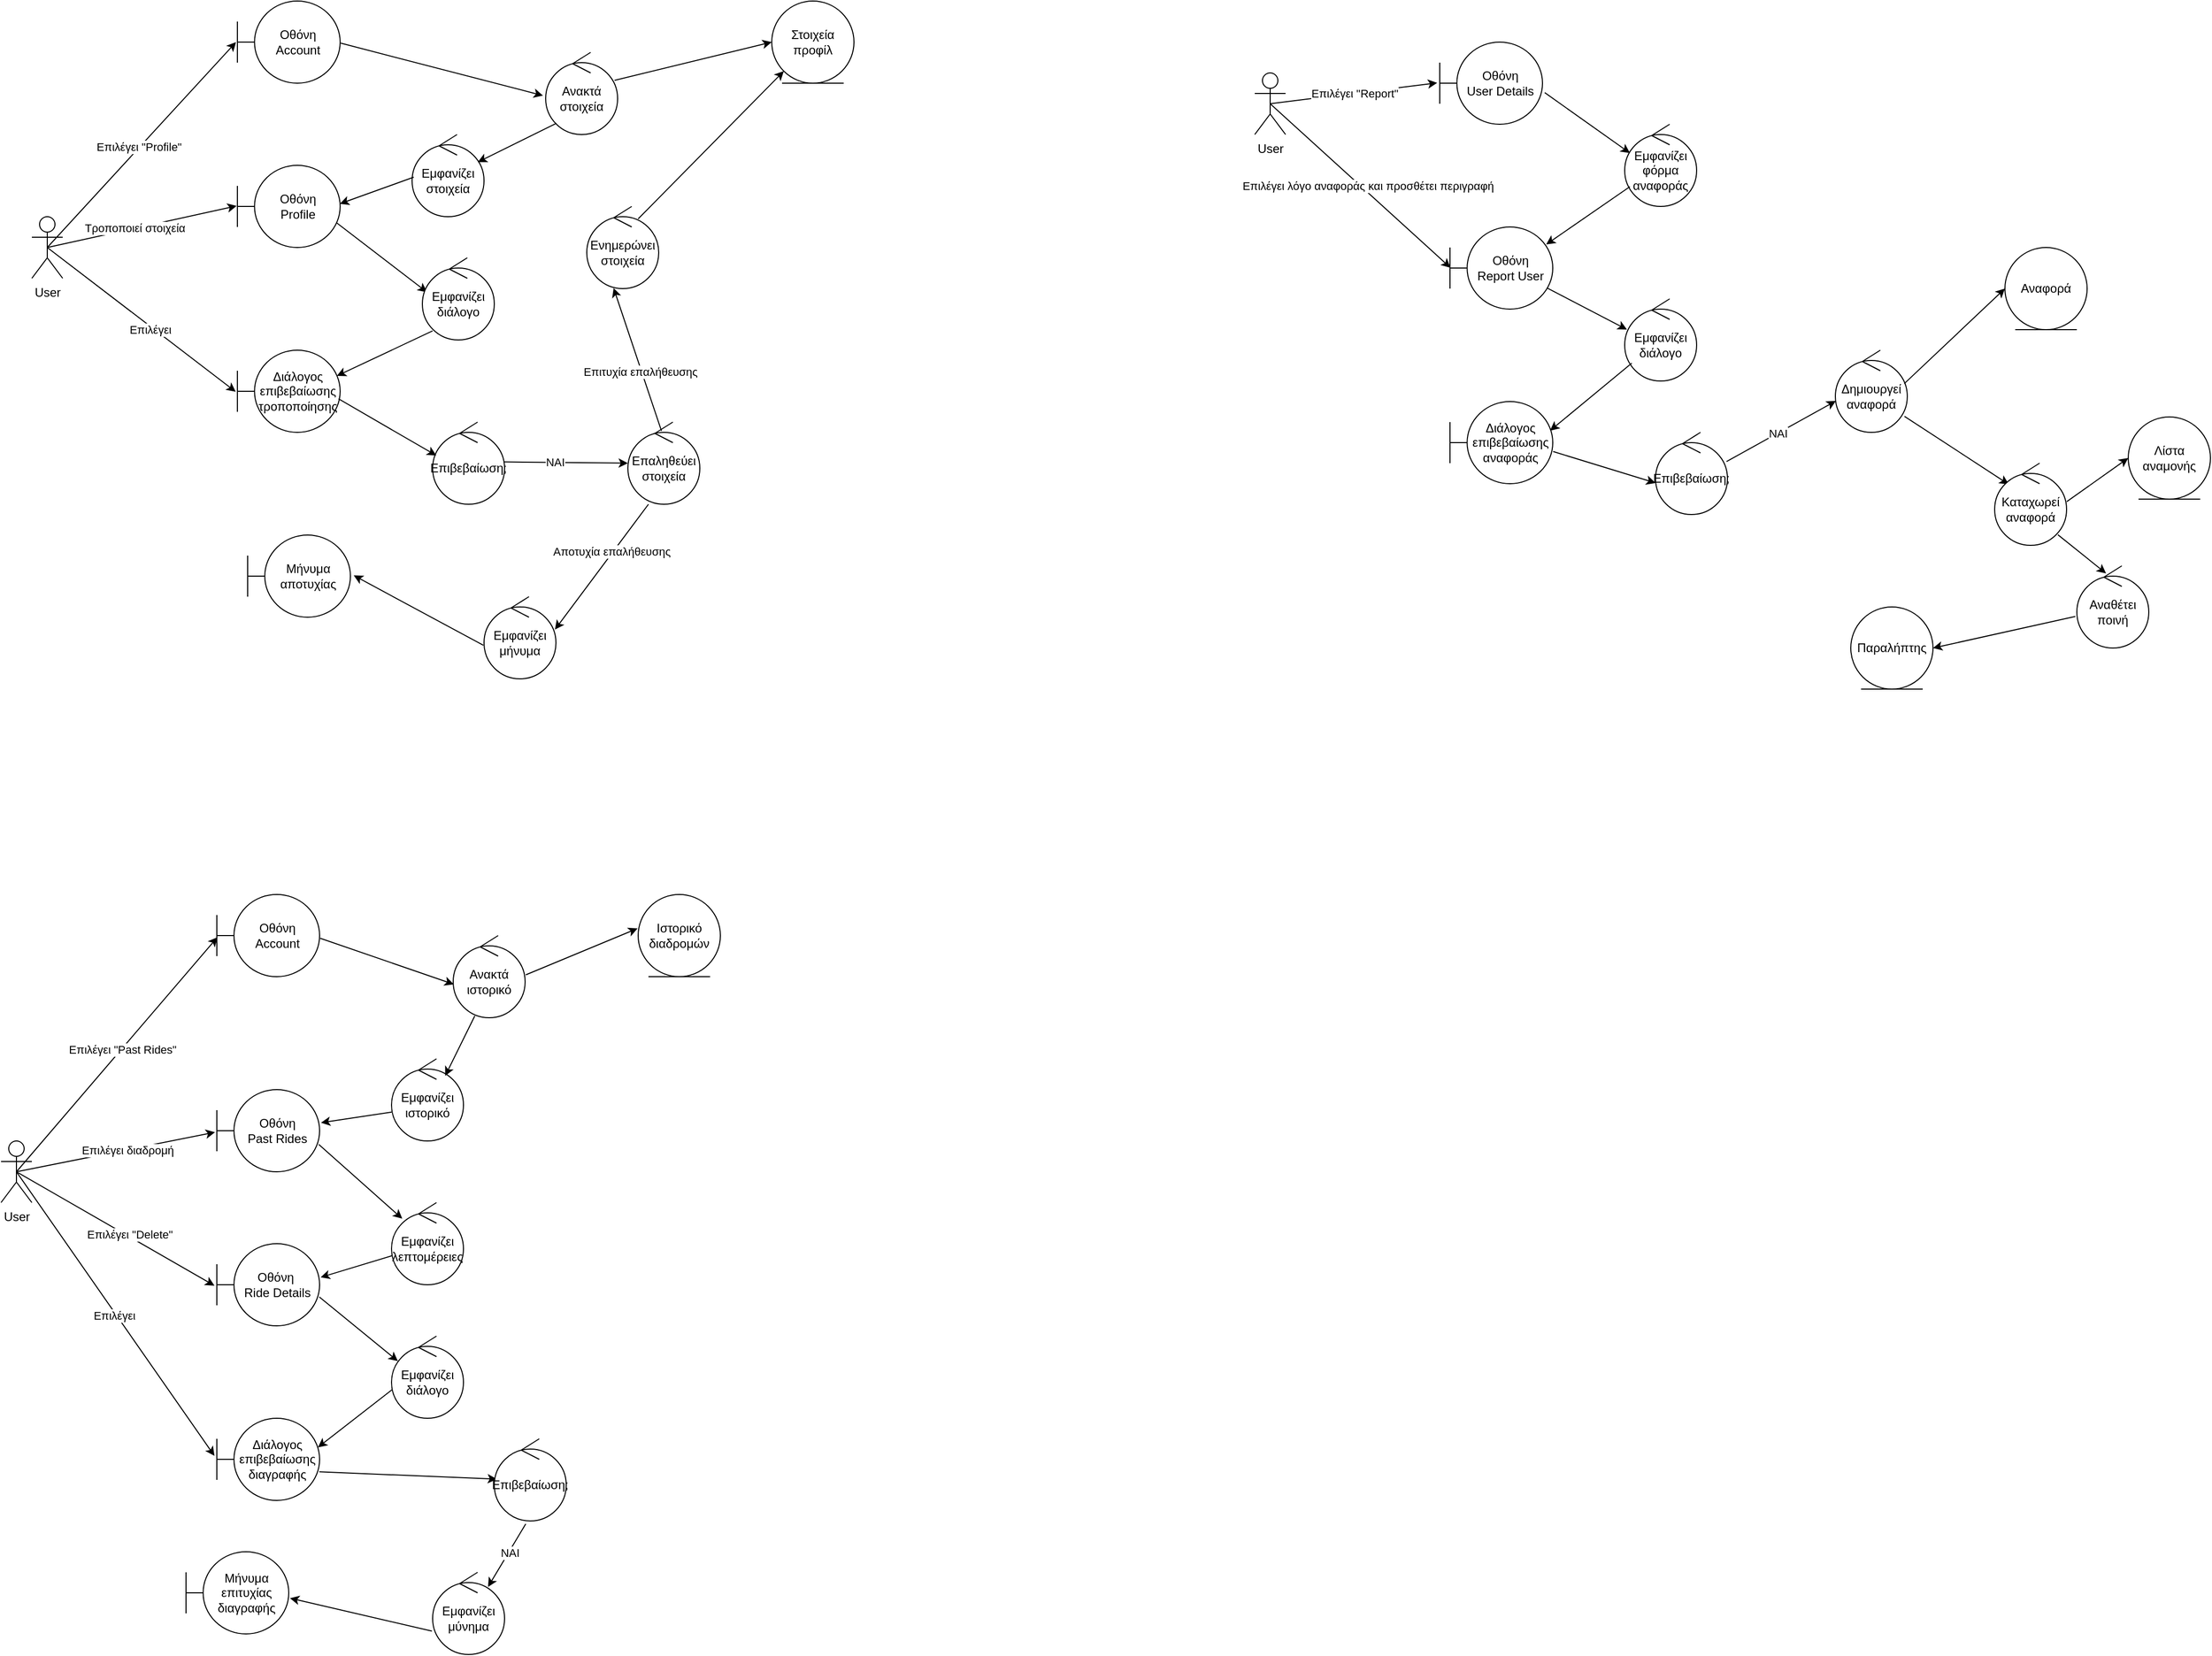 <mxfile>
    <diagram name="Page-1" id="OkxXmH8ndBm1RO2pglTv">
        <mxGraphModel dx="587" dy="454" grid="1" gridSize="10" guides="1" tooltips="1" connect="1" arrows="0" fold="1" page="1" pageScale="1" pageWidth="1100" pageHeight="850" math="0" shadow="0">
            <root>
                <mxCell id="0"/>
                <mxCell id="1" parent="0"/>
                <mxCell id="DqJ-K6Y3_9FV7fpz-t7j-1" value="User" style="shape=umlActor;verticalLabelPosition=bottom;verticalAlign=top;html=1;" parent="1" vertex="1">
                    <mxGeometry x="50" y="230" width="30" height="60" as="geometry"/>
                </mxCell>
                <mxCell id="DqJ-K6Y3_9FV7fpz-t7j-4" value="Οθόνη&lt;br&gt;Account" style="shape=umlBoundary;whiteSpace=wrap;html=1;" parent="1" vertex="1">
                    <mxGeometry x="250" y="20" width="100" height="80" as="geometry"/>
                </mxCell>
                <mxCell id="DqJ-K6Y3_9FV7fpz-t7j-9" value="Οθόνη&lt;br&gt;Profile" style="shape=umlBoundary;whiteSpace=wrap;html=1;" parent="1" vertex="1">
                    <mxGeometry x="250" y="180" width="100" height="80" as="geometry"/>
                </mxCell>
                <mxCell id="DqJ-K6Y3_9FV7fpz-t7j-10" value="Εμφανίζει στοιχεία" style="ellipse;shape=umlControl;whiteSpace=wrap;html=1;" parent="1" vertex="1">
                    <mxGeometry x="420" y="150" width="70" height="80" as="geometry"/>
                </mxCell>
                <mxCell id="DqJ-K6Y3_9FV7fpz-t7j-17" value="&lt;div&gt;Ανακτά&lt;/div&gt;&lt;div&gt;στοιχεία&lt;/div&gt;" style="ellipse;shape=umlControl;whiteSpace=wrap;html=1;" parent="1" vertex="1">
                    <mxGeometry x="550" y="70" width="70" height="80" as="geometry"/>
                </mxCell>
                <mxCell id="DqJ-K6Y3_9FV7fpz-t7j-18" value="Στοιχεία&lt;br&gt;προφίλ" style="ellipse;shape=umlEntity;whiteSpace=wrap;html=1;" parent="1" vertex="1">
                    <mxGeometry x="770" y="20" width="80" height="80" as="geometry"/>
                </mxCell>
                <mxCell id="DqJ-K6Y3_9FV7fpz-t7j-23" value="Επαληθεύει&lt;br&gt;στοιχεία" style="ellipse;shape=umlControl;whiteSpace=wrap;html=1;" parent="1" vertex="1">
                    <mxGeometry x="630" y="430" width="70" height="80" as="geometry"/>
                </mxCell>
                <mxCell id="DqJ-K6Y3_9FV7fpz-t7j-25" value="Ενημερώνει&lt;br&gt;στοιχεία" style="ellipse;shape=umlControl;whiteSpace=wrap;html=1;" parent="1" vertex="1">
                    <mxGeometry x="590" y="220" width="70" height="80" as="geometry"/>
                </mxCell>
                <mxCell id="DqJ-K6Y3_9FV7fpz-t7j-34" value="Εμφανίζει&lt;br&gt;μήνυμα" style="ellipse;shape=umlControl;whiteSpace=wrap;html=1;" parent="1" vertex="1">
                    <mxGeometry x="490" y="600" width="70" height="80" as="geometry"/>
                </mxCell>
                <mxCell id="DqJ-K6Y3_9FV7fpz-t7j-37" value="Μήνυμα&lt;br&gt;αποτυχίας" style="shape=umlBoundary;whiteSpace=wrap;html=1;" parent="1" vertex="1">
                    <mxGeometry x="260" y="540" width="100" height="80" as="geometry"/>
                </mxCell>
                <mxCell id="DqJ-K6Y3_9FV7fpz-t7j-39" value="Οθόνη&lt;br&gt;Past Rides" style="shape=umlBoundary;whiteSpace=wrap;html=1;" parent="1" vertex="1">
                    <mxGeometry x="230" y="1080" width="100" height="80" as="geometry"/>
                </mxCell>
                <mxCell id="DqJ-K6Y3_9FV7fpz-t7j-42" value="" style="endArrow=classic;html=1;rounded=0;exitX=1.006;exitY=0.513;exitDx=0;exitDy=0;exitPerimeter=0;entryX=-0.037;entryY=0.526;entryDx=0;entryDy=0;entryPerimeter=0;" parent="1" source="DqJ-K6Y3_9FV7fpz-t7j-4" target="DqJ-K6Y3_9FV7fpz-t7j-17" edge="1">
                    <mxGeometry width="50" height="50" relative="1" as="geometry">
                        <mxPoint x="390" y="180" as="sourcePoint"/>
                        <mxPoint x="440" y="130" as="targetPoint"/>
                    </mxGeometry>
                </mxCell>
                <mxCell id="DqJ-K6Y3_9FV7fpz-t7j-43" value="" style="endArrow=classic;html=1;rounded=0;exitX=0.149;exitY=0.863;exitDx=0;exitDy=0;exitPerimeter=0;entryX=0.913;entryY=0.336;entryDx=0;entryDy=0;entryPerimeter=0;" parent="1" source="DqJ-K6Y3_9FV7fpz-t7j-17" target="DqJ-K6Y3_9FV7fpz-t7j-10" edge="1">
                    <mxGeometry width="50" height="50" relative="1" as="geometry">
                        <mxPoint x="420" y="360" as="sourcePoint"/>
                        <mxPoint x="470" y="310" as="targetPoint"/>
                    </mxGeometry>
                </mxCell>
                <mxCell id="DqJ-K6Y3_9FV7fpz-t7j-44" value="" style="endArrow=classic;html=1;rounded=0;exitX=0.957;exitY=0.341;exitDx=0;exitDy=0;exitPerimeter=0;entryX=0;entryY=0.5;entryDx=0;entryDy=0;" parent="1" source="DqJ-K6Y3_9FV7fpz-t7j-17" target="DqJ-K6Y3_9FV7fpz-t7j-18" edge="1">
                    <mxGeometry width="50" height="50" relative="1" as="geometry">
                        <mxPoint x="630" y="100" as="sourcePoint"/>
                        <mxPoint x="680" y="50" as="targetPoint"/>
                    </mxGeometry>
                </mxCell>
                <mxCell id="DqJ-K6Y3_9FV7fpz-t7j-45" value="" style="endArrow=classic;html=1;rounded=0;exitX=0.023;exitY=0.519;exitDx=0;exitDy=0;exitPerimeter=0;entryX=0.997;entryY=0.468;entryDx=0;entryDy=0;entryPerimeter=0;" parent="1" source="DqJ-K6Y3_9FV7fpz-t7j-10" target="DqJ-K6Y3_9FV7fpz-t7j-9" edge="1">
                    <mxGeometry width="50" height="50" relative="1" as="geometry">
                        <mxPoint x="380" y="300" as="sourcePoint"/>
                        <mxPoint x="430" y="250" as="targetPoint"/>
                    </mxGeometry>
                </mxCell>
                <mxCell id="DqJ-K6Y3_9FV7fpz-t7j-46" value="" style="endArrow=classic;html=1;rounded=0;exitX=0.963;exitY=0.697;exitDx=0;exitDy=0;exitPerimeter=0;entryX=0.065;entryY=0.419;entryDx=0;entryDy=0;entryPerimeter=0;" parent="1" source="DqJ-K6Y3_9FV7fpz-t7j-9" target="DqJ-K6Y3_9FV7fpz-t7j-99" edge="1">
                    <mxGeometry width="50" height="50" relative="1" as="geometry">
                        <mxPoint x="380" y="300" as="sourcePoint"/>
                        <mxPoint x="450" y="290" as="targetPoint"/>
                    </mxGeometry>
                </mxCell>
                <mxCell id="DqJ-K6Y3_9FV7fpz-t7j-47" value="" style="endArrow=classic;html=1;rounded=0;entryX=0.373;entryY=0.994;entryDx=0;entryDy=0;entryPerimeter=0;exitX=0.467;exitY=0.108;exitDx=0;exitDy=0;exitPerimeter=0;" parent="1" source="DqJ-K6Y3_9FV7fpz-t7j-23" target="DqJ-K6Y3_9FV7fpz-t7j-25" edge="1">
                    <mxGeometry width="50" height="50" relative="1" as="geometry">
                        <mxPoint x="430" y="280" as="sourcePoint"/>
                        <mxPoint x="480" y="230" as="targetPoint"/>
                    </mxGeometry>
                </mxCell>
                <mxCell id="DqJ-K6Y3_9FV7fpz-t7j-48" value="Επιτυχία επαλήθευσης" style="edgeLabel;html=1;align=center;verticalAlign=middle;resizable=0;points=[];" parent="DqJ-K6Y3_9FV7fpz-t7j-47" connectable="0" vertex="1">
                    <mxGeometry x="-0.163" y="2" relative="1" as="geometry">
                        <mxPoint as="offset"/>
                    </mxGeometry>
                </mxCell>
                <mxCell id="DqJ-K6Y3_9FV7fpz-t7j-49" value="" style="endArrow=classic;html=1;rounded=0;exitX=0.286;exitY=1;exitDx=0;exitDy=0;exitPerimeter=0;entryX=0.986;entryY=0.4;entryDx=0;entryDy=0;entryPerimeter=0;" parent="1" source="DqJ-K6Y3_9FV7fpz-t7j-23" target="DqJ-K6Y3_9FV7fpz-t7j-34" edge="1">
                    <mxGeometry width="50" height="50" relative="1" as="geometry">
                        <mxPoint x="420" y="500" as="sourcePoint"/>
                        <mxPoint x="470" y="450" as="targetPoint"/>
                    </mxGeometry>
                </mxCell>
                <mxCell id="DqJ-K6Y3_9FV7fpz-t7j-51" value="Αποτυχία επαλήθευσης" style="edgeLabel;html=1;align=center;verticalAlign=middle;resizable=0;points=[];" parent="DqJ-K6Y3_9FV7fpz-t7j-49" connectable="0" vertex="1">
                    <mxGeometry x="-0.229" y="-2" relative="1" as="geometry">
                        <mxPoint as="offset"/>
                    </mxGeometry>
                </mxCell>
                <mxCell id="DqJ-K6Y3_9FV7fpz-t7j-52" value="" style="endArrow=classic;html=1;rounded=0;entryX=0;entryY=1;entryDx=0;entryDy=0;exitX=0.714;exitY=0.152;exitDx=0;exitDy=0;exitPerimeter=0;" parent="1" source="DqJ-K6Y3_9FV7fpz-t7j-25" target="DqJ-K6Y3_9FV7fpz-t7j-18" edge="1">
                    <mxGeometry width="50" height="50" relative="1" as="geometry">
                        <mxPoint x="770" y="205" as="sourcePoint"/>
                        <mxPoint x="820" y="155" as="targetPoint"/>
                    </mxGeometry>
                </mxCell>
                <mxCell id="DqJ-K6Y3_9FV7fpz-t7j-53" value="" style="endArrow=classic;html=1;rounded=0;exitX=-0.009;exitY=0.592;exitDx=0;exitDy=0;exitPerimeter=0;entryX=1.032;entryY=0.491;entryDx=0;entryDy=0;entryPerimeter=0;" parent="1" source="DqJ-K6Y3_9FV7fpz-t7j-34" target="DqJ-K6Y3_9FV7fpz-t7j-37" edge="1">
                    <mxGeometry width="50" height="50" relative="1" as="geometry">
                        <mxPoint x="380" y="620" as="sourcePoint"/>
                        <mxPoint x="430" y="570" as="targetPoint"/>
                    </mxGeometry>
                </mxCell>
                <mxCell id="DqJ-K6Y3_9FV7fpz-t7j-54" value="&lt;div&gt;Ανακτά&lt;br&gt;ιστορικό&lt;/div&gt;" style="ellipse;shape=umlControl;whiteSpace=wrap;html=1;" parent="1" vertex="1">
                    <mxGeometry x="460" y="930" width="70" height="80" as="geometry"/>
                </mxCell>
                <mxCell id="DqJ-K6Y3_9FV7fpz-t7j-55" value="" style="endArrow=classic;html=1;rounded=0;exitX=1.006;exitY=0.533;exitDx=0;exitDy=0;exitPerimeter=0;entryX=0.009;entryY=0.593;entryDx=0;entryDy=0;entryPerimeter=0;" parent="1" source="DqJ-K6Y3_9FV7fpz-t7j-58" target="DqJ-K6Y3_9FV7fpz-t7j-54" edge="1">
                    <mxGeometry width="50" height="50" relative="1" as="geometry">
                        <mxPoint x="400" y="830" as="sourcePoint"/>
                        <mxPoint x="450" y="780" as="targetPoint"/>
                    </mxGeometry>
                </mxCell>
                <mxCell id="DqJ-K6Y3_9FV7fpz-t7j-56" value="Ιστορικό&lt;br&gt;διαδρομών" style="ellipse;shape=umlEntity;whiteSpace=wrap;html=1;" parent="1" vertex="1">
                    <mxGeometry x="640" y="890" width="80" height="80" as="geometry"/>
                </mxCell>
                <mxCell id="DqJ-K6Y3_9FV7fpz-t7j-57" value="" style="endArrow=classic;html=1;rounded=0;exitX=1.009;exitY=0.478;exitDx=0;exitDy=0;exitPerimeter=0;entryX=-0.007;entryY=0.413;entryDx=0;entryDy=0;entryPerimeter=0;" parent="1" source="DqJ-K6Y3_9FV7fpz-t7j-54" target="DqJ-K6Y3_9FV7fpz-t7j-56" edge="1">
                    <mxGeometry width="50" height="50" relative="1" as="geometry">
                        <mxPoint x="610" y="1000" as="sourcePoint"/>
                        <mxPoint x="660" y="950" as="targetPoint"/>
                    </mxGeometry>
                </mxCell>
                <mxCell id="DqJ-K6Y3_9FV7fpz-t7j-58" value="Οθόνη&lt;br&gt;Account" style="shape=umlBoundary;whiteSpace=wrap;html=1;" parent="1" vertex="1">
                    <mxGeometry x="230" y="890" width="100" height="80" as="geometry"/>
                </mxCell>
                <mxCell id="DqJ-K6Y3_9FV7fpz-t7j-59" value="Εμφανίζει ιστορικό" style="ellipse;shape=umlControl;whiteSpace=wrap;html=1;" parent="1" vertex="1">
                    <mxGeometry x="400" y="1050" width="70" height="80" as="geometry"/>
                </mxCell>
                <mxCell id="DqJ-K6Y3_9FV7fpz-t7j-60" value="" style="endArrow=classic;html=1;rounded=0;exitX=0.3;exitY=0.978;exitDx=0;exitDy=0;exitPerimeter=0;entryX=0.746;entryY=0.208;entryDx=0;entryDy=0;entryPerimeter=0;" parent="1" source="DqJ-K6Y3_9FV7fpz-t7j-54" target="DqJ-K6Y3_9FV7fpz-t7j-59" edge="1">
                    <mxGeometry width="50" height="50" relative="1" as="geometry">
                        <mxPoint x="350" y="1000" as="sourcePoint"/>
                        <mxPoint x="400" y="950" as="targetPoint"/>
                    </mxGeometry>
                </mxCell>
                <mxCell id="DqJ-K6Y3_9FV7fpz-t7j-61" value="" style="endArrow=classic;html=1;rounded=0;exitX=0.003;exitY=0.648;exitDx=0;exitDy=0;exitPerimeter=0;entryX=1.014;entryY=0.403;entryDx=0;entryDy=0;entryPerimeter=0;" parent="1" source="DqJ-K6Y3_9FV7fpz-t7j-59" target="DqJ-K6Y3_9FV7fpz-t7j-39" edge="1">
                    <mxGeometry width="50" height="50" relative="1" as="geometry">
                        <mxPoint x="350" y="1000" as="sourcePoint"/>
                        <mxPoint x="400" y="950" as="targetPoint"/>
                    </mxGeometry>
                </mxCell>
                <mxCell id="DqJ-K6Y3_9FV7fpz-t7j-63" value="" style="endArrow=classic;html=1;rounded=0;entryX=-0.013;entryY=0.5;entryDx=0;entryDy=0;entryPerimeter=0;exitX=0.5;exitY=0.5;exitDx=0;exitDy=0;exitPerimeter=0;" parent="1" source="DqJ-K6Y3_9FV7fpz-t7j-1" target="DqJ-K6Y3_9FV7fpz-t7j-4" edge="1">
                    <mxGeometry width="50" height="50" relative="1" as="geometry">
                        <mxPoint x="70" y="260" as="sourcePoint"/>
                        <mxPoint x="280" y="160" as="targetPoint"/>
                    </mxGeometry>
                </mxCell>
                <mxCell id="DqJ-K6Y3_9FV7fpz-t7j-64" value="Επιλέγει &quot;Profile&quot;" style="edgeLabel;html=1;align=center;verticalAlign=middle;resizable=0;points=[];" parent="DqJ-K6Y3_9FV7fpz-t7j-63" connectable="0" vertex="1">
                    <mxGeometry x="-0.021" y="1" relative="1" as="geometry">
                        <mxPoint as="offset"/>
                    </mxGeometry>
                </mxCell>
                <mxCell id="DqJ-K6Y3_9FV7fpz-t7j-65" value="" style="endArrow=classic;html=1;rounded=0;exitX=0.5;exitY=0.5;exitDx=0;exitDy=0;exitPerimeter=0;entryX=-0.007;entryY=0.494;entryDx=0;entryDy=0;entryPerimeter=0;" parent="1" source="DqJ-K6Y3_9FV7fpz-t7j-1" target="DqJ-K6Y3_9FV7fpz-t7j-9" edge="1">
                    <mxGeometry width="50" height="50" relative="1" as="geometry">
                        <mxPoint x="70" y="260" as="sourcePoint"/>
                        <mxPoint x="280" y="160" as="targetPoint"/>
                    </mxGeometry>
                </mxCell>
                <mxCell id="DqJ-K6Y3_9FV7fpz-t7j-66" value="Τροποποιεί στοιχεία" style="edgeLabel;html=1;align=center;verticalAlign=middle;resizable=0;points=[];" parent="DqJ-K6Y3_9FV7fpz-t7j-65" connectable="0" vertex="1">
                    <mxGeometry x="-0.07" y="1" relative="1" as="geometry">
                        <mxPoint as="offset"/>
                    </mxGeometry>
                </mxCell>
                <mxCell id="DqJ-K6Y3_9FV7fpz-t7j-67" value="" style="endArrow=classic;html=1;rounded=0;exitX=0.5;exitY=0.5;exitDx=0;exitDy=0;exitPerimeter=0;entryX=0.006;entryY=0.52;entryDx=0;entryDy=0;entryPerimeter=0;" parent="1" source="DqJ-K6Y3_9FV7fpz-t7j-76" target="DqJ-K6Y3_9FV7fpz-t7j-58" edge="1">
                    <mxGeometry width="50" height="50" relative="1" as="geometry">
                        <mxPoint x="170" y="780" as="sourcePoint"/>
                        <mxPoint x="220" y="730" as="targetPoint"/>
                    </mxGeometry>
                </mxCell>
                <mxCell id="DqJ-K6Y3_9FV7fpz-t7j-68" value="Επιλέγει &quot;Past Rides&quot;" style="edgeLabel;html=1;align=center;verticalAlign=middle;resizable=0;points=[];" parent="DqJ-K6Y3_9FV7fpz-t7j-67" connectable="0" vertex="1">
                    <mxGeometry x="0.048" y="-1" relative="1" as="geometry">
                        <mxPoint as="offset"/>
                    </mxGeometry>
                </mxCell>
                <mxCell id="DqJ-K6Y3_9FV7fpz-t7j-69" value="" style="endArrow=classic;html=1;rounded=0;exitX=0.5;exitY=0.5;exitDx=0;exitDy=0;exitPerimeter=0;entryX=-0.018;entryY=0.519;entryDx=0;entryDy=0;entryPerimeter=0;" parent="1" source="DqJ-K6Y3_9FV7fpz-t7j-76" target="DqJ-K6Y3_9FV7fpz-t7j-39" edge="1">
                    <mxGeometry width="50" height="50" relative="1" as="geometry">
                        <mxPoint x="320" y="990" as="sourcePoint"/>
                        <mxPoint x="370" y="940" as="targetPoint"/>
                    </mxGeometry>
                </mxCell>
                <mxCell id="DqJ-K6Y3_9FV7fpz-t7j-70" value="Επιλέγει διαδρομή" style="edgeLabel;html=1;align=center;verticalAlign=middle;resizable=0;points=[];" parent="DqJ-K6Y3_9FV7fpz-t7j-69" connectable="0" vertex="1">
                    <mxGeometry x="0.119" relative="1" as="geometry">
                        <mxPoint as="offset"/>
                    </mxGeometry>
                </mxCell>
                <mxCell id="DqJ-K6Y3_9FV7fpz-t7j-71" value="&lt;div&gt;Οθόνη&amp;nbsp;&lt;/div&gt;&lt;div&gt;Ride Details&lt;/div&gt;" style="shape=umlBoundary;whiteSpace=wrap;html=1;" parent="1" vertex="1">
                    <mxGeometry x="230" y="1230" width="100" height="80" as="geometry"/>
                </mxCell>
                <mxCell id="DqJ-K6Y3_9FV7fpz-t7j-72" value="Εμφανίζει&lt;br&gt;λεπτομέρειες" style="ellipse;shape=umlControl;whiteSpace=wrap;html=1;" parent="1" vertex="1">
                    <mxGeometry x="400" y="1190" width="70" height="80" as="geometry"/>
                </mxCell>
                <mxCell id="DqJ-K6Y3_9FV7fpz-t7j-73" value="" style="endArrow=classic;html=1;rounded=0;exitX=0.992;exitY=0.667;exitDx=0;exitDy=0;exitPerimeter=0;entryX=0.149;entryY=0.196;entryDx=0;entryDy=0;entryPerimeter=0;" parent="1" source="DqJ-K6Y3_9FV7fpz-t7j-39" target="DqJ-K6Y3_9FV7fpz-t7j-72" edge="1">
                    <mxGeometry width="50" height="50" relative="1" as="geometry">
                        <mxPoint x="340" y="1200" as="sourcePoint"/>
                        <mxPoint x="390" y="1150" as="targetPoint"/>
                    </mxGeometry>
                </mxCell>
                <mxCell id="DqJ-K6Y3_9FV7fpz-t7j-74" value="" style="endArrow=classic;html=1;rounded=0;exitX=0.014;exitY=0.645;exitDx=0;exitDy=0;exitPerimeter=0;entryX=1.01;entryY=0.41;entryDx=0;entryDy=0;entryPerimeter=0;" parent="1" source="DqJ-K6Y3_9FV7fpz-t7j-72" target="DqJ-K6Y3_9FV7fpz-t7j-71" edge="1">
                    <mxGeometry width="50" height="50" relative="1" as="geometry">
                        <mxPoint x="340" y="1200" as="sourcePoint"/>
                        <mxPoint x="390" y="1150" as="targetPoint"/>
                    </mxGeometry>
                </mxCell>
                <mxCell id="DqJ-K6Y3_9FV7fpz-t7j-76" value="User" style="shape=umlActor;verticalLabelPosition=bottom;verticalAlign=top;html=1;" parent="1" vertex="1">
                    <mxGeometry x="20" y="1130" width="30" height="60" as="geometry"/>
                </mxCell>
                <mxCell id="DqJ-K6Y3_9FV7fpz-t7j-78" value="&lt;div&gt;Διάλογος &lt;br&gt;&lt;/div&gt;&lt;div&gt;επιβεβαίωσης&lt;/div&gt;&lt;div&gt;διαγραφής&lt;/div&gt;" style="shape=umlBoundary;whiteSpace=wrap;html=1;" parent="1" vertex="1">
                    <mxGeometry x="230" y="1400" width="100" height="80" as="geometry"/>
                </mxCell>
                <mxCell id="DqJ-K6Y3_9FV7fpz-t7j-79" value="" style="endArrow=classic;html=1;rounded=0;exitX=0.5;exitY=0.5;exitDx=0;exitDy=0;exitPerimeter=0;entryX=-0.023;entryY=0.511;entryDx=0;entryDy=0;entryPerimeter=0;" parent="1" source="DqJ-K6Y3_9FV7fpz-t7j-76" target="DqJ-K6Y3_9FV7fpz-t7j-71" edge="1">
                    <mxGeometry width="50" height="50" relative="1" as="geometry">
                        <mxPoint x="400" y="1290" as="sourcePoint"/>
                        <mxPoint x="450" y="1240" as="targetPoint"/>
                    </mxGeometry>
                </mxCell>
                <mxCell id="DqJ-K6Y3_9FV7fpz-t7j-80" value="Επιλέγει &quot;Delete&quot;" style="edgeLabel;html=1;align=center;verticalAlign=middle;resizable=0;points=[];" parent="DqJ-K6Y3_9FV7fpz-t7j-79" connectable="0" vertex="1">
                    <mxGeometry x="0.125" y="2" relative="1" as="geometry">
                        <mxPoint as="offset"/>
                    </mxGeometry>
                </mxCell>
                <mxCell id="DqJ-K6Y3_9FV7fpz-t7j-81" value="" style="endArrow=classic;html=1;rounded=0;exitX=0.997;exitY=0.648;exitDx=0;exitDy=0;exitPerimeter=0;entryX=0.088;entryY=0.305;entryDx=0;entryDy=0;entryPerimeter=0;" parent="1" source="DqJ-K6Y3_9FV7fpz-t7j-71" target="DqJ-K6Y3_9FV7fpz-t7j-82" edge="1">
                    <mxGeometry width="50" height="50" relative="1" as="geometry">
                        <mxPoint x="400" y="1310" as="sourcePoint"/>
                        <mxPoint x="430" y="1350" as="targetPoint"/>
                    </mxGeometry>
                </mxCell>
                <mxCell id="DqJ-K6Y3_9FV7fpz-t7j-82" value="&lt;div&gt;Εμφανίζει&lt;/div&gt;&lt;div&gt;διάλογο&lt;/div&gt;" style="ellipse;shape=umlControl;whiteSpace=wrap;html=1;" parent="1" vertex="1">
                    <mxGeometry x="400" y="1320" width="70" height="80" as="geometry"/>
                </mxCell>
                <mxCell id="DqJ-K6Y3_9FV7fpz-t7j-83" value="" style="endArrow=classic;html=1;rounded=0;exitX=0.009;exitY=0.652;exitDx=0;exitDy=0;exitPerimeter=0;entryX=0.984;entryY=0.354;entryDx=0;entryDy=0;entryPerimeter=0;" parent="1" source="DqJ-K6Y3_9FV7fpz-t7j-82" target="DqJ-K6Y3_9FV7fpz-t7j-78" edge="1">
                    <mxGeometry width="50" height="50" relative="1" as="geometry">
                        <mxPoint x="400" y="1330" as="sourcePoint"/>
                        <mxPoint x="450" y="1280" as="targetPoint"/>
                    </mxGeometry>
                </mxCell>
                <mxCell id="DqJ-K6Y3_9FV7fpz-t7j-84" value="" style="endArrow=classic;html=1;rounded=0;exitX=0.5;exitY=0.5;exitDx=0;exitDy=0;exitPerimeter=0;entryX=-0.023;entryY=0.458;entryDx=0;entryDy=0;entryPerimeter=0;" parent="1" source="DqJ-K6Y3_9FV7fpz-t7j-76" target="DqJ-K6Y3_9FV7fpz-t7j-78" edge="1">
                    <mxGeometry width="50" height="50" relative="1" as="geometry">
                        <mxPoint x="360" y="1310" as="sourcePoint"/>
                        <mxPoint x="410" y="1260" as="targetPoint"/>
                    </mxGeometry>
                </mxCell>
                <mxCell id="DqJ-K6Y3_9FV7fpz-t7j-85" value="Επιλέγει" style="edgeLabel;html=1;align=center;verticalAlign=middle;resizable=0;points=[];" parent="DqJ-K6Y3_9FV7fpz-t7j-84" connectable="0" vertex="1">
                    <mxGeometry x="0.007" y="-2" relative="1" as="geometry">
                        <mxPoint as="offset"/>
                    </mxGeometry>
                </mxCell>
                <mxCell id="DqJ-K6Y3_9FV7fpz-t7j-86" value="" style="endArrow=classic;html=1;rounded=0;exitX=0.997;exitY=0.652;exitDx=0;exitDy=0;exitPerimeter=0;entryX=0.037;entryY=0.491;entryDx=0;entryDy=0;entryPerimeter=0;" parent="1" source="DqJ-K6Y3_9FV7fpz-t7j-78" target="DqJ-K6Y3_9FV7fpz-t7j-87" edge="1">
                    <mxGeometry width="50" height="50" relative="1" as="geometry">
                        <mxPoint x="360" y="1380" as="sourcePoint"/>
                        <mxPoint x="410" y="1480" as="targetPoint"/>
                    </mxGeometry>
                </mxCell>
                <mxCell id="DqJ-K6Y3_9FV7fpz-t7j-87" value="Επιβεβαίωση;" style="ellipse;shape=umlControl;whiteSpace=wrap;html=1;" parent="1" vertex="1">
                    <mxGeometry x="500" y="1420" width="70" height="80" as="geometry"/>
                </mxCell>
                <mxCell id="DqJ-K6Y3_9FV7fpz-t7j-88" value="" style="endArrow=classic;html=1;rounded=0;exitX=0.437;exitY=1.036;exitDx=0;exitDy=0;exitPerimeter=0;entryX=0.77;entryY=0.178;entryDx=0;entryDy=0;entryPerimeter=0;" parent="1" source="DqJ-K6Y3_9FV7fpz-t7j-87" target="DqJ-K6Y3_9FV7fpz-t7j-95" edge="1">
                    <mxGeometry width="50" height="50" relative="1" as="geometry">
                        <mxPoint x="540" y="1490" as="sourcePoint"/>
                        <mxPoint x="590" y="1440" as="targetPoint"/>
                    </mxGeometry>
                </mxCell>
                <mxCell id="DqJ-K6Y3_9FV7fpz-t7j-89" value="NAI" style="edgeLabel;html=1;align=center;verticalAlign=middle;resizable=0;points=[];" parent="DqJ-K6Y3_9FV7fpz-t7j-88" connectable="0" vertex="1">
                    <mxGeometry x="-0.098" y="1" relative="1" as="geometry">
                        <mxPoint as="offset"/>
                    </mxGeometry>
                </mxCell>
                <mxCell id="DqJ-K6Y3_9FV7fpz-t7j-95" value="Εμφανίζει&lt;br&gt;μύνημα" style="ellipse;shape=umlControl;whiteSpace=wrap;html=1;" parent="1" vertex="1">
                    <mxGeometry x="440" y="1550" width="70" height="80" as="geometry"/>
                </mxCell>
                <mxCell id="DqJ-K6Y3_9FV7fpz-t7j-97" value="Μήνυμα&lt;br&gt;επιτυχίας&lt;br&gt;διαγραφής" style="shape=umlBoundary;whiteSpace=wrap;html=1;" parent="1" vertex="1">
                    <mxGeometry x="200" y="1530" width="100" height="80" as="geometry"/>
                </mxCell>
                <mxCell id="DqJ-K6Y3_9FV7fpz-t7j-98" value="" style="endArrow=classic;html=1;rounded=0;exitX=-0.01;exitY=0.716;exitDx=0;exitDy=0;exitPerimeter=0;entryX=1.012;entryY=0.565;entryDx=0;entryDy=0;entryPerimeter=0;" parent="1" source="DqJ-K6Y3_9FV7fpz-t7j-95" target="DqJ-K6Y3_9FV7fpz-t7j-97" edge="1">
                    <mxGeometry width="50" height="50" relative="1" as="geometry">
                        <mxPoint x="360" y="1340" as="sourcePoint"/>
                        <mxPoint x="410" y="1290" as="targetPoint"/>
                    </mxGeometry>
                </mxCell>
                <mxCell id="DqJ-K6Y3_9FV7fpz-t7j-99" value="Εμφανίζει&lt;br&gt;διάλογο" style="ellipse;shape=umlControl;whiteSpace=wrap;html=1;" parent="1" vertex="1">
                    <mxGeometry x="430" y="270" width="70" height="80" as="geometry"/>
                </mxCell>
                <mxCell id="DqJ-K6Y3_9FV7fpz-t7j-100" value="Διάλογος&lt;br&gt;επιβεβαίωσης&lt;br&gt;τροποποίησης" style="shape=umlBoundary;whiteSpace=wrap;html=1;" parent="1" vertex="1">
                    <mxGeometry x="250" y="360" width="100" height="80" as="geometry"/>
                </mxCell>
                <mxCell id="DqJ-K6Y3_9FV7fpz-t7j-101" value="" style="endArrow=classic;html=1;rounded=0;exitX=0.142;exitY=0.89;exitDx=0;exitDy=0;exitPerimeter=0;entryX=0.968;entryY=0.313;entryDx=0;entryDy=0;entryPerimeter=0;" parent="1" source="DqJ-K6Y3_9FV7fpz-t7j-99" target="DqJ-K6Y3_9FV7fpz-t7j-100" edge="1">
                    <mxGeometry width="50" height="50" relative="1" as="geometry">
                        <mxPoint x="500" y="430" as="sourcePoint"/>
                        <mxPoint x="550" y="380" as="targetPoint"/>
                    </mxGeometry>
                </mxCell>
                <mxCell id="DqJ-K6Y3_9FV7fpz-t7j-102" value="" style="endArrow=classic;html=1;rounded=0;exitX=0.5;exitY=0.5;exitDx=0;exitDy=0;exitPerimeter=0;entryX=-0.016;entryY=0.506;entryDx=0;entryDy=0;entryPerimeter=0;" parent="1" source="DqJ-K6Y3_9FV7fpz-t7j-1" target="DqJ-K6Y3_9FV7fpz-t7j-100" edge="1">
                    <mxGeometry width="50" height="50" relative="1" as="geometry">
                        <mxPoint x="500" y="400" as="sourcePoint"/>
                        <mxPoint x="550" y="350" as="targetPoint"/>
                    </mxGeometry>
                </mxCell>
                <mxCell id="DqJ-K6Y3_9FV7fpz-t7j-103" value="Επιλέγει" style="edgeLabel;html=1;align=center;verticalAlign=middle;resizable=0;points=[];" parent="DqJ-K6Y3_9FV7fpz-t7j-102" connectable="0" vertex="1">
                    <mxGeometry x="0.104" y="-3" relative="1" as="geometry">
                        <mxPoint as="offset"/>
                    </mxGeometry>
                </mxCell>
                <mxCell id="DqJ-K6Y3_9FV7fpz-t7j-104" value="Επιβεβαίωση;" style="ellipse;shape=umlControl;whiteSpace=wrap;html=1;" parent="1" vertex="1">
                    <mxGeometry x="440" y="430" width="70" height="80" as="geometry"/>
                </mxCell>
                <mxCell id="DqJ-K6Y3_9FV7fpz-t7j-105" value="" style="endArrow=classic;html=1;rounded=0;exitX=0.984;exitY=0.592;exitDx=0;exitDy=0;exitPerimeter=0;entryX=0.051;entryY=0.407;entryDx=0;entryDy=0;entryPerimeter=0;" parent="1" source="DqJ-K6Y3_9FV7fpz-t7j-100" target="DqJ-K6Y3_9FV7fpz-t7j-104" edge="1">
                    <mxGeometry width="50" height="50" relative="1" as="geometry">
                        <mxPoint x="500" y="460" as="sourcePoint"/>
                        <mxPoint x="472.24" y="453.52" as="targetPoint"/>
                    </mxGeometry>
                </mxCell>
                <mxCell id="DqJ-K6Y3_9FV7fpz-t7j-106" value="" style="endArrow=classic;html=1;rounded=0;exitX=0.995;exitY=0.485;exitDx=0;exitDy=0;exitPerimeter=0;entryX=0;entryY=0.5;entryDx=0;entryDy=0;entryPerimeter=0;" parent="1" source="DqJ-K6Y3_9FV7fpz-t7j-104" target="DqJ-K6Y3_9FV7fpz-t7j-23" edge="1">
                    <mxGeometry width="50" height="50" relative="1" as="geometry">
                        <mxPoint x="480" y="460" as="sourcePoint"/>
                        <mxPoint x="530" y="410" as="targetPoint"/>
                    </mxGeometry>
                </mxCell>
                <mxCell id="DqJ-K6Y3_9FV7fpz-t7j-107" value="ΝΑΙ" style="edgeLabel;html=1;align=center;verticalAlign=middle;resizable=0;points=[];" parent="DqJ-K6Y3_9FV7fpz-t7j-106" connectable="0" vertex="1">
                    <mxGeometry x="-0.187" y="1" relative="1" as="geometry">
                        <mxPoint as="offset"/>
                    </mxGeometry>
                </mxCell>
                <mxCell id="DqJ-K6Y3_9FV7fpz-t7j-108" value="User" style="shape=umlActor;verticalLabelPosition=bottom;verticalAlign=top;html=1;" parent="1" vertex="1">
                    <mxGeometry x="1240" y="90" width="30" height="60" as="geometry"/>
                </mxCell>
                <mxCell id="DqJ-K6Y3_9FV7fpz-t7j-109" value="Οθόνη&lt;br&gt;User Details" style="shape=umlBoundary;whiteSpace=wrap;html=1;" parent="1" vertex="1">
                    <mxGeometry x="1420" y="60" width="100" height="80" as="geometry"/>
                </mxCell>
                <mxCell id="DqJ-K6Y3_9FV7fpz-t7j-110" value="" style="endArrow=classic;html=1;rounded=0;exitX=0.5;exitY=0.5;exitDx=0;exitDy=0;exitPerimeter=0;entryX=-0.025;entryY=0.496;entryDx=0;entryDy=0;entryPerimeter=0;" parent="1" source="DqJ-K6Y3_9FV7fpz-t7j-108" target="DqJ-K6Y3_9FV7fpz-t7j-109" edge="1">
                    <mxGeometry width="50" height="50" relative="1" as="geometry">
                        <mxPoint x="1340" y="200" as="sourcePoint"/>
                        <mxPoint x="1390" y="150" as="targetPoint"/>
                    </mxGeometry>
                </mxCell>
                <mxCell id="DqJ-K6Y3_9FV7fpz-t7j-111" value="Επιλέγει &quot;Report&quot;" style="edgeLabel;html=1;align=center;verticalAlign=middle;resizable=0;points=[];" parent="DqJ-K6Y3_9FV7fpz-t7j-110" connectable="0" vertex="1">
                    <mxGeometry x="0.01" relative="1" as="geometry">
                        <mxPoint as="offset"/>
                    </mxGeometry>
                </mxCell>
                <mxCell id="DqJ-K6Y3_9FV7fpz-t7j-112" value="Εμφανίζει&lt;br&gt;φόρμα αναφοράς" style="ellipse;shape=umlControl;whiteSpace=wrap;html=1;" parent="1" vertex="1">
                    <mxGeometry x="1600" y="140" width="70" height="80" as="geometry"/>
                </mxCell>
                <mxCell id="DqJ-K6Y3_9FV7fpz-t7j-113" value="" style="endArrow=classic;html=1;rounded=0;exitX=1.022;exitY=0.615;exitDx=0;exitDy=0;exitPerimeter=0;entryX=0.073;entryY=0.351;entryDx=0;entryDy=0;entryPerimeter=0;" parent="1" source="DqJ-K6Y3_9FV7fpz-t7j-109" target="DqJ-K6Y3_9FV7fpz-t7j-112" edge="1">
                    <mxGeometry width="50" height="50" relative="1" as="geometry">
                        <mxPoint x="1530" y="190" as="sourcePoint"/>
                        <mxPoint x="1580" y="140" as="targetPoint"/>
                    </mxGeometry>
                </mxCell>
                <mxCell id="DqJ-K6Y3_9FV7fpz-t7j-114" value="" style="endArrow=classic;html=1;rounded=0;entryX=0.936;entryY=0.213;entryDx=0;entryDy=0;entryPerimeter=0;" parent="1" source="DqJ-K6Y3_9FV7fpz-t7j-112" target="DqJ-K6Y3_9FV7fpz-t7j-115" edge="1">
                    <mxGeometry width="50" height="50" relative="1" as="geometry">
                        <mxPoint x="1510" y="200" as="sourcePoint"/>
                        <mxPoint x="1530" y="260" as="targetPoint"/>
                    </mxGeometry>
                </mxCell>
                <mxCell id="DqJ-K6Y3_9FV7fpz-t7j-115" value="Οθόνη&lt;br&gt;Report User" style="shape=umlBoundary;whiteSpace=wrap;html=1;" parent="1" vertex="1">
                    <mxGeometry x="1430" y="240" width="100" height="80" as="geometry"/>
                </mxCell>
                <mxCell id="DqJ-K6Y3_9FV7fpz-t7j-116" value="" style="endArrow=classic;html=1;rounded=0;exitX=0.5;exitY=0.5;exitDx=0;exitDy=0;exitPerimeter=0;entryX=0.005;entryY=0.497;entryDx=0;entryDy=0;entryPerimeter=0;" parent="1" source="DqJ-K6Y3_9FV7fpz-t7j-108" target="DqJ-K6Y3_9FV7fpz-t7j-115" edge="1">
                    <mxGeometry width="50" height="50" relative="1" as="geometry">
                        <mxPoint x="1450" y="250" as="sourcePoint"/>
                        <mxPoint x="1500" y="200" as="targetPoint"/>
                    </mxGeometry>
                </mxCell>
                <mxCell id="DqJ-K6Y3_9FV7fpz-t7j-117" value="Επιλέγει λόγο αναφοράς και προσθέτει περιγραφή" style="edgeLabel;html=1;align=center;verticalAlign=middle;resizable=0;points=[];" parent="DqJ-K6Y3_9FV7fpz-t7j-116" connectable="0" vertex="1">
                    <mxGeometry x="-0.092" relative="1" as="geometry">
                        <mxPoint x="15" y="7" as="offset"/>
                    </mxGeometry>
                </mxCell>
                <mxCell id="DqJ-K6Y3_9FV7fpz-t7j-118" value="" style="endArrow=classic;html=1;rounded=0;exitX=0.95;exitY=0.746;exitDx=0;exitDy=0;exitPerimeter=0;entryX=0.031;entryY=0.373;entryDx=0;entryDy=0;entryPerimeter=0;" parent="1" source="DqJ-K6Y3_9FV7fpz-t7j-115" target="DqJ-K6Y3_9FV7fpz-t7j-119" edge="1">
                    <mxGeometry width="50" height="50" relative="1" as="geometry">
                        <mxPoint x="1520" y="380" as="sourcePoint"/>
                        <mxPoint x="1540" y="337" as="targetPoint"/>
                    </mxGeometry>
                </mxCell>
                <mxCell id="DqJ-K6Y3_9FV7fpz-t7j-119" value="Εμφανίζει&lt;br&gt;διάλογο" style="ellipse;shape=umlControl;whiteSpace=wrap;html=1;" parent="1" vertex="1">
                    <mxGeometry x="1600" y="310" width="70" height="80" as="geometry"/>
                </mxCell>
                <mxCell id="DqJ-K6Y3_9FV7fpz-t7j-120" value="" style="endArrow=classic;html=1;rounded=0;exitX=0.098;exitY=0.783;exitDx=0;exitDy=0;exitPerimeter=0;entryX=0.974;entryY=0.354;entryDx=0;entryDy=0;entryPerimeter=0;" parent="1" source="DqJ-K6Y3_9FV7fpz-t7j-119" target="DqJ-K6Y3_9FV7fpz-t7j-122" edge="1">
                    <mxGeometry width="50" height="50" relative="1" as="geometry">
                        <mxPoint x="1510" y="380" as="sourcePoint"/>
                        <mxPoint x="1550" y="420" as="targetPoint"/>
                    </mxGeometry>
                </mxCell>
                <mxCell id="DqJ-K6Y3_9FV7fpz-t7j-122" value="Διάλογος&lt;br&gt;επιβεβαίωσης&lt;br&gt;αναφοράς" style="shape=umlBoundary;whiteSpace=wrap;html=1;" parent="1" vertex="1">
                    <mxGeometry x="1430" y="410" width="100" height="80" as="geometry"/>
                </mxCell>
                <mxCell id="DqJ-K6Y3_9FV7fpz-t7j-123" value="" style="endArrow=classic;html=1;rounded=0;exitX=1.003;exitY=0.608;exitDx=0;exitDy=0;exitPerimeter=0;entryX=0;entryY=0.616;entryDx=0;entryDy=0;entryPerimeter=0;" parent="1" source="DqJ-K6Y3_9FV7fpz-t7j-122" target="DqJ-K6Y3_9FV7fpz-t7j-124" edge="1">
                    <mxGeometry width="50" height="50" relative="1" as="geometry">
                        <mxPoint x="1430" y="400" as="sourcePoint"/>
                        <mxPoint x="1640" y="470" as="targetPoint"/>
                    </mxGeometry>
                </mxCell>
                <mxCell id="DqJ-K6Y3_9FV7fpz-t7j-124" value="Επιβεβαίωση;" style="ellipse;shape=umlControl;whiteSpace=wrap;html=1;" parent="1" vertex="1">
                    <mxGeometry x="1630" y="440" width="70" height="80" as="geometry"/>
                </mxCell>
                <mxCell id="DqJ-K6Y3_9FV7fpz-t7j-125" value="" style="endArrow=classic;html=1;rounded=0;exitX=0.987;exitY=0.356;exitDx=0;exitDy=0;exitPerimeter=0;entryX=0.007;entryY=0.618;entryDx=0;entryDy=0;entryPerimeter=0;" parent="1" source="DqJ-K6Y3_9FV7fpz-t7j-124" target="DqJ-K6Y3_9FV7fpz-t7j-129" edge="1">
                    <mxGeometry width="50" height="50" relative="1" as="geometry">
                        <mxPoint x="1540" y="590" as="sourcePoint"/>
                        <mxPoint x="1690" y="590" as="targetPoint"/>
                    </mxGeometry>
                </mxCell>
                <mxCell id="DqJ-K6Y3_9FV7fpz-t7j-127" value="ΝΑΙ" style="edgeLabel;html=1;align=center;verticalAlign=middle;resizable=0;points=[];" parent="DqJ-K6Y3_9FV7fpz-t7j-125" connectable="0" vertex="1">
                    <mxGeometry x="-0.071" relative="1" as="geometry">
                        <mxPoint as="offset"/>
                    </mxGeometry>
                </mxCell>
                <mxCell id="DqJ-K6Y3_9FV7fpz-t7j-129" value="Δημιουργεί&lt;br&gt;αναφορά" style="ellipse;shape=umlControl;whiteSpace=wrap;html=1;" parent="1" vertex="1">
                    <mxGeometry x="1805" y="360" width="70" height="80" as="geometry"/>
                </mxCell>
                <mxCell id="DqJ-K6Y3_9FV7fpz-t7j-131" value="Αναφορά" style="ellipse;shape=umlEntity;whiteSpace=wrap;html=1;" parent="1" vertex="1">
                    <mxGeometry x="1970" y="260" width="80" height="80" as="geometry"/>
                </mxCell>
                <mxCell id="DqJ-K6Y3_9FV7fpz-t7j-132" value="" style="endArrow=classic;html=1;rounded=0;exitX=0.958;exitY=0.407;exitDx=0;exitDy=0;exitPerimeter=0;entryX=0;entryY=0.5;entryDx=0;entryDy=0;" parent="1" source="DqJ-K6Y3_9FV7fpz-t7j-129" target="DqJ-K6Y3_9FV7fpz-t7j-131" edge="1">
                    <mxGeometry width="50" height="50" relative="1" as="geometry">
                        <mxPoint x="1650" y="620" as="sourcePoint"/>
                        <mxPoint x="1700" y="570" as="targetPoint"/>
                    </mxGeometry>
                </mxCell>
                <mxCell id="DqJ-K6Y3_9FV7fpz-t7j-133" value="" style="endArrow=classic;html=1;rounded=0;exitX=0.961;exitY=0.805;exitDx=0;exitDy=0;exitPerimeter=0;entryX=0.196;entryY=0.258;entryDx=0;entryDy=0;entryPerimeter=0;" parent="1" source="DqJ-K6Y3_9FV7fpz-t7j-129" target="DqJ-K6Y3_9FV7fpz-t7j-134" edge="1">
                    <mxGeometry width="50" height="50" relative="1" as="geometry">
                        <mxPoint x="1610" y="730" as="sourcePoint"/>
                        <mxPoint x="1730" y="710" as="targetPoint"/>
                    </mxGeometry>
                </mxCell>
                <mxCell id="DqJ-K6Y3_9FV7fpz-t7j-134" value="Καταχωρεί&lt;br&gt;αναφορά" style="ellipse;shape=umlControl;whiteSpace=wrap;html=1;" parent="1" vertex="1">
                    <mxGeometry x="1960" y="470" width="70" height="80" as="geometry"/>
                </mxCell>
                <mxCell id="DqJ-K6Y3_9FV7fpz-t7j-135" value="Λίστα αναμονής" style="ellipse;shape=umlEntity;whiteSpace=wrap;html=1;" parent="1" vertex="1">
                    <mxGeometry x="2090" y="425" width="80" height="80" as="geometry"/>
                </mxCell>
                <mxCell id="DqJ-K6Y3_9FV7fpz-t7j-136" value="" style="endArrow=classic;html=1;rounded=0;exitX=1.003;exitY=0.468;exitDx=0;exitDy=0;exitPerimeter=0;entryX=0;entryY=0.5;entryDx=0;entryDy=0;" parent="1" source="DqJ-K6Y3_9FV7fpz-t7j-134" target="DqJ-K6Y3_9FV7fpz-t7j-135" edge="1">
                    <mxGeometry width="50" height="50" relative="1" as="geometry">
                        <mxPoint x="1760" y="810" as="sourcePoint"/>
                        <mxPoint x="1850" y="820" as="targetPoint"/>
                    </mxGeometry>
                </mxCell>
                <mxCell id="DqJ-K6Y3_9FV7fpz-t7j-137" value="Αναθέτει&lt;br&gt;ποινή" style="ellipse;shape=umlControl;whiteSpace=wrap;html=1;" parent="1" vertex="1">
                    <mxGeometry x="2040" y="570" width="70" height="80" as="geometry"/>
                </mxCell>
                <mxCell id="DqJ-K6Y3_9FV7fpz-t7j-138" value="" style="endArrow=classic;html=1;rounded=0;exitX=0.879;exitY=0.871;exitDx=0;exitDy=0;exitPerimeter=0;entryX=0.406;entryY=0.092;entryDx=0;entryDy=0;entryPerimeter=0;" parent="1" source="DqJ-K6Y3_9FV7fpz-t7j-134" target="DqJ-K6Y3_9FV7fpz-t7j-137" edge="1">
                    <mxGeometry width="50" height="50" relative="1" as="geometry">
                        <mxPoint x="1690" y="850" as="sourcePoint"/>
                        <mxPoint x="1740" y="800" as="targetPoint"/>
                    </mxGeometry>
                </mxCell>
                <mxCell id="DqJ-K6Y3_9FV7fpz-t7j-139" value="Παραλήπτης" style="ellipse;shape=umlEntity;whiteSpace=wrap;html=1;" parent="1" vertex="1">
                    <mxGeometry x="1820" y="610" width="80" height="80" as="geometry"/>
                </mxCell>
                <mxCell id="DqJ-K6Y3_9FV7fpz-t7j-140" value="" style="endArrow=classic;html=1;rounded=0;exitX=-0.021;exitY=0.616;exitDx=0;exitDy=0;exitPerimeter=0;entryX=1;entryY=0.5;entryDx=0;entryDy=0;" parent="1" source="DqJ-K6Y3_9FV7fpz-t7j-137" target="DqJ-K6Y3_9FV7fpz-t7j-139" edge="1">
                    <mxGeometry width="50" height="50" relative="1" as="geometry">
                        <mxPoint x="1670" y="800" as="sourcePoint"/>
                        <mxPoint x="1720" y="750" as="targetPoint"/>
                    </mxGeometry>
                </mxCell>
            </root>
        </mxGraphModel>
    </diagram>
</mxfile>
